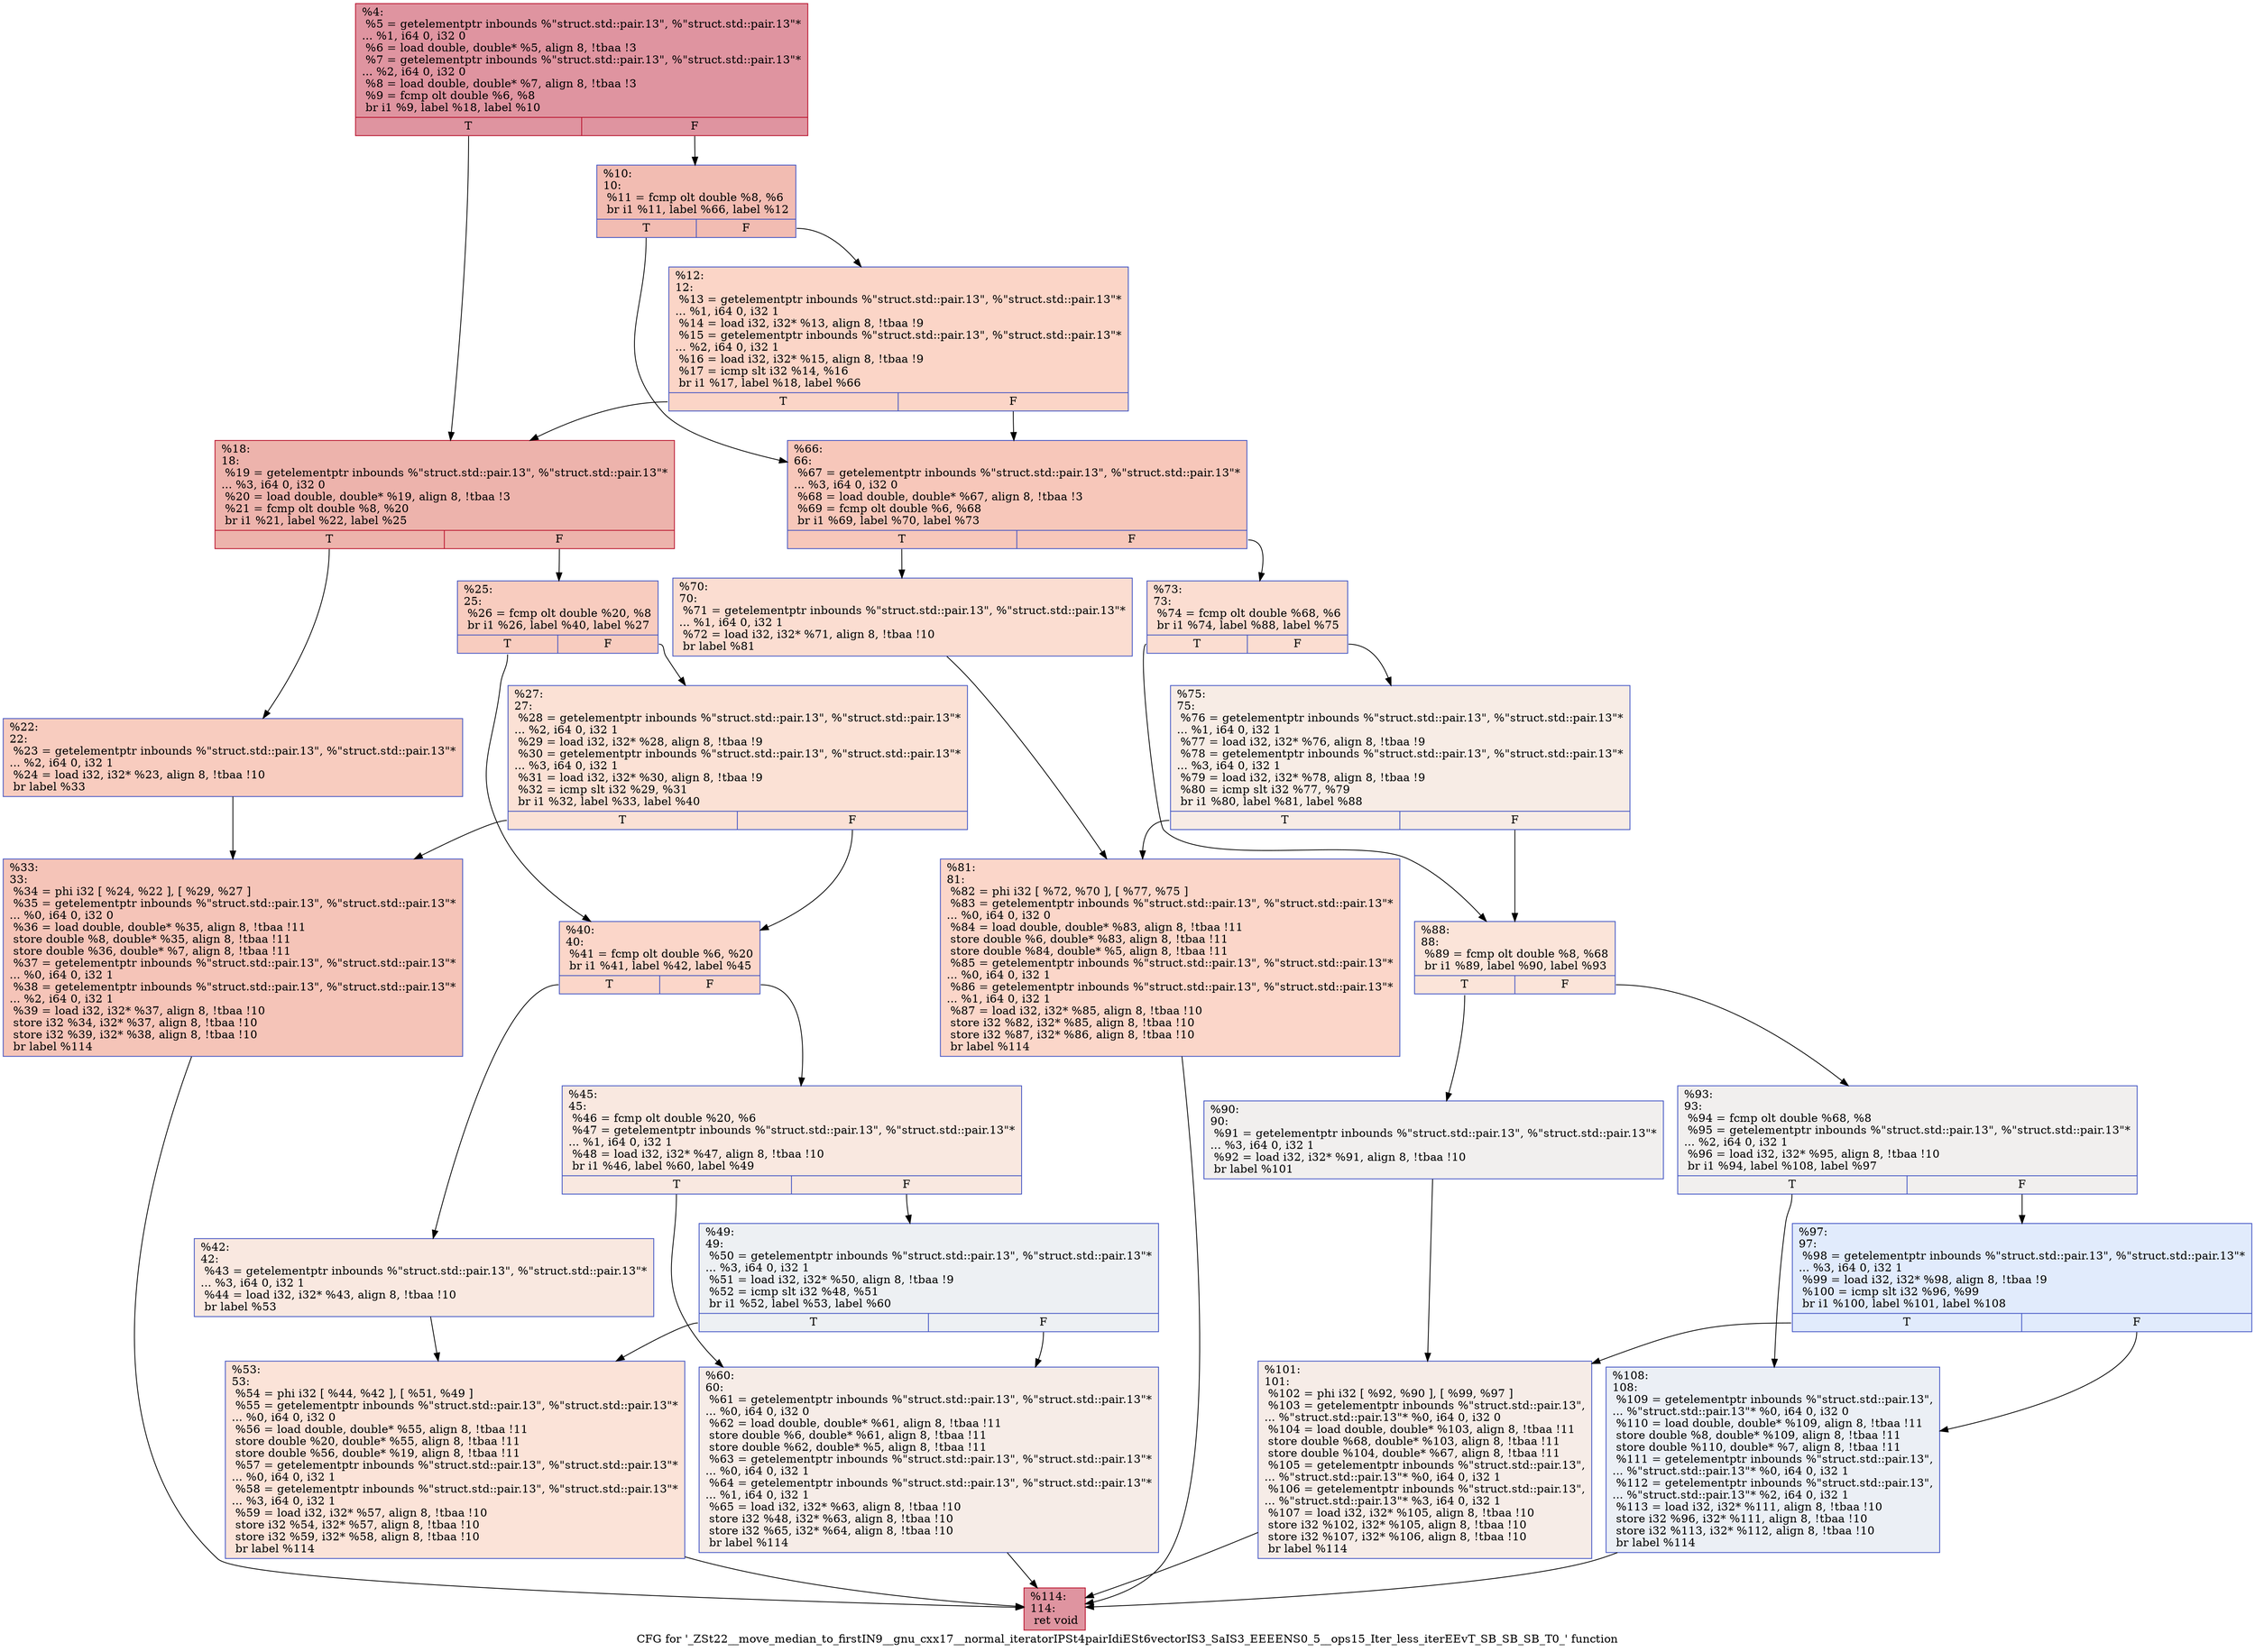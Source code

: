 digraph "CFG for '_ZSt22__move_median_to_firstIN9__gnu_cxx17__normal_iteratorIPSt4pairIdiESt6vectorIS3_SaIS3_EEEENS0_5__ops15_Iter_less_iterEEvT_SB_SB_SB_T0_' function" {
	label="CFG for '_ZSt22__move_median_to_firstIN9__gnu_cxx17__normal_iteratorIPSt4pairIdiESt6vectorIS3_SaIS3_EEEENS0_5__ops15_Iter_less_iterEEvT_SB_SB_SB_T0_' function";

	Node0x55e2c5d27c00 [shape=record,color="#b70d28ff", style=filled, fillcolor="#b70d2870",label="{%4:\l  %5 = getelementptr inbounds %\"struct.std::pair.13\", %\"struct.std::pair.13\"*\l... %1, i64 0, i32 0\l  %6 = load double, double* %5, align 8, !tbaa !3\l  %7 = getelementptr inbounds %\"struct.std::pair.13\", %\"struct.std::pair.13\"*\l... %2, i64 0, i32 0\l  %8 = load double, double* %7, align 8, !tbaa !3\l  %9 = fcmp olt double %6, %8\l  br i1 %9, label %18, label %10\l|{<s0>T|<s1>F}}"];
	Node0x55e2c5d27c00:s0 -> Node0x55e2c5d27c50;
	Node0x55e2c5d27c00:s1 -> Node0x55e2c5d27f90;
	Node0x55e2c5d27f90 [shape=record,color="#3d50c3ff", style=filled, fillcolor="#e1675170",label="{%10:\l10:                                               \l  %11 = fcmp olt double %8, %6\l  br i1 %11, label %66, label %12\l|{<s0>T|<s1>F}}"];
	Node0x55e2c5d27f90:s0 -> Node0x55e2c5d28120;
	Node0x55e2c5d27f90:s1 -> Node0x55e2c5d28170;
	Node0x55e2c5d28170 [shape=record,color="#3d50c3ff", style=filled, fillcolor="#f5a08170",label="{%12:\l12:                                               \l  %13 = getelementptr inbounds %\"struct.std::pair.13\", %\"struct.std::pair.13\"*\l... %1, i64 0, i32 1\l  %14 = load i32, i32* %13, align 8, !tbaa !9\l  %15 = getelementptr inbounds %\"struct.std::pair.13\", %\"struct.std::pair.13\"*\l... %2, i64 0, i32 1\l  %16 = load i32, i32* %15, align 8, !tbaa !9\l  %17 = icmp slt i32 %14, %16\l  br i1 %17, label %18, label %66\l|{<s0>T|<s1>F}}"];
	Node0x55e2c5d28170:s0 -> Node0x55e2c5d27c50;
	Node0x55e2c5d28170:s1 -> Node0x55e2c5d28120;
	Node0x55e2c5d27c50 [shape=record,color="#b70d28ff", style=filled, fillcolor="#d6524470",label="{%18:\l18:                                               \l  %19 = getelementptr inbounds %\"struct.std::pair.13\", %\"struct.std::pair.13\"*\l... %3, i64 0, i32 0\l  %20 = load double, double* %19, align 8, !tbaa !3\l  %21 = fcmp olt double %8, %20\l  br i1 %21, label %22, label %25\l|{<s0>T|<s1>F}}"];
	Node0x55e2c5d27c50:s0 -> Node0x55e2c5d28740;
	Node0x55e2c5d27c50:s1 -> Node0x55e2c5d28790;
	Node0x55e2c5d28740 [shape=record,color="#3d50c3ff", style=filled, fillcolor="#f08b6e70",label="{%22:\l22:                                               \l  %23 = getelementptr inbounds %\"struct.std::pair.13\", %\"struct.std::pair.13\"*\l... %2, i64 0, i32 1\l  %24 = load i32, i32* %23, align 8, !tbaa !10\l  br label %33\l}"];
	Node0x55e2c5d28740 -> Node0x55e2c5d289c0;
	Node0x55e2c5d28790 [shape=record,color="#3d50c3ff", style=filled, fillcolor="#f08b6e70",label="{%25:\l25:                                               \l  %26 = fcmp olt double %20, %8\l  br i1 %26, label %40, label %27\l|{<s0>T|<s1>F}}"];
	Node0x55e2c5d28790:s0 -> Node0x55e2c5d28b10;
	Node0x55e2c5d28790:s1 -> Node0x55e2c5d28b60;
	Node0x55e2c5d28b60 [shape=record,color="#3d50c3ff", style=filled, fillcolor="#f7bca170",label="{%27:\l27:                                               \l  %28 = getelementptr inbounds %\"struct.std::pair.13\", %\"struct.std::pair.13\"*\l... %2, i64 0, i32 1\l  %29 = load i32, i32* %28, align 8, !tbaa !9\l  %30 = getelementptr inbounds %\"struct.std::pair.13\", %\"struct.std::pair.13\"*\l... %3, i64 0, i32 1\l  %31 = load i32, i32* %30, align 8, !tbaa !9\l  %32 = icmp slt i32 %29, %31\l  br i1 %32, label %33, label %40\l|{<s0>T|<s1>F}}"];
	Node0x55e2c5d28b60:s0 -> Node0x55e2c5d289c0;
	Node0x55e2c5d28b60:s1 -> Node0x55e2c5d28b10;
	Node0x55e2c5d289c0 [shape=record,color="#3d50c3ff", style=filled, fillcolor="#e97a5f70",label="{%33:\l33:                                               \l  %34 = phi i32 [ %24, %22 ], [ %29, %27 ]\l  %35 = getelementptr inbounds %\"struct.std::pair.13\", %\"struct.std::pair.13\"*\l... %0, i64 0, i32 0\l  %36 = load double, double* %35, align 8, !tbaa !11\l  store double %8, double* %35, align 8, !tbaa !11\l  store double %36, double* %7, align 8, !tbaa !11\l  %37 = getelementptr inbounds %\"struct.std::pair.13\", %\"struct.std::pair.13\"*\l... %0, i64 0, i32 1\l  %38 = getelementptr inbounds %\"struct.std::pair.13\", %\"struct.std::pair.13\"*\l... %2, i64 0, i32 1\l  %39 = load i32, i32* %37, align 8, !tbaa !10\l  store i32 %34, i32* %37, align 8, !tbaa !10\l  store i32 %39, i32* %38, align 8, !tbaa !10\l  br label %114\l}"];
	Node0x55e2c5d289c0 -> Node0x55e2c5d295b0;
	Node0x55e2c5d28b10 [shape=record,color="#3d50c3ff", style=filled, fillcolor="#f6a38570",label="{%40:\l40:                                               \l  %41 = fcmp olt double %6, %20\l  br i1 %41, label %42, label %45\l|{<s0>T|<s1>F}}"];
	Node0x55e2c5d28b10:s0 -> Node0x55e2c5d29700;
	Node0x55e2c5d28b10:s1 -> Node0x55e2c5d29750;
	Node0x55e2c5d29700 [shape=record,color="#3d50c3ff", style=filled, fillcolor="#f1ccb870",label="{%42:\l42:                                               \l  %43 = getelementptr inbounds %\"struct.std::pair.13\", %\"struct.std::pair.13\"*\l... %3, i64 0, i32 1\l  %44 = load i32, i32* %43, align 8, !tbaa !10\l  br label %53\l}"];
	Node0x55e2c5d29700 -> Node0x55e2c5d29980;
	Node0x55e2c5d29750 [shape=record,color="#3d50c3ff", style=filled, fillcolor="#f1ccb870",label="{%45:\l45:                                               \l  %46 = fcmp olt double %20, %6\l  %47 = getelementptr inbounds %\"struct.std::pair.13\", %\"struct.std::pair.13\"*\l... %1, i64 0, i32 1\l  %48 = load i32, i32* %47, align 8, !tbaa !10\l  br i1 %46, label %60, label %49\l|{<s0>T|<s1>F}}"];
	Node0x55e2c5d29750:s0 -> Node0x55e2c5d29c00;
	Node0x55e2c5d29750:s1 -> Node0x55e2c5d29c50;
	Node0x55e2c5d29c50 [shape=record,color="#3d50c3ff", style=filled, fillcolor="#d6dce470",label="{%49:\l49:                                               \l  %50 = getelementptr inbounds %\"struct.std::pair.13\", %\"struct.std::pair.13\"*\l... %3, i64 0, i32 1\l  %51 = load i32, i32* %50, align 8, !tbaa !9\l  %52 = icmp slt i32 %48, %51\l  br i1 %52, label %53, label %60\l|{<s0>T|<s1>F}}"];
	Node0x55e2c5d29c50:s0 -> Node0x55e2c5d29980;
	Node0x55e2c5d29c50:s1 -> Node0x55e2c5d29c00;
	Node0x55e2c5d29980 [shape=record,color="#3d50c3ff", style=filled, fillcolor="#f6bfa670",label="{%53:\l53:                                               \l  %54 = phi i32 [ %44, %42 ], [ %51, %49 ]\l  %55 = getelementptr inbounds %\"struct.std::pair.13\", %\"struct.std::pair.13\"*\l... %0, i64 0, i32 0\l  %56 = load double, double* %55, align 8, !tbaa !11\l  store double %20, double* %55, align 8, !tbaa !11\l  store double %56, double* %19, align 8, !tbaa !11\l  %57 = getelementptr inbounds %\"struct.std::pair.13\", %\"struct.std::pair.13\"*\l... %0, i64 0, i32 1\l  %58 = getelementptr inbounds %\"struct.std::pair.13\", %\"struct.std::pair.13\"*\l... %3, i64 0, i32 1\l  %59 = load i32, i32* %57, align 8, !tbaa !10\l  store i32 %54, i32* %57, align 8, !tbaa !10\l  store i32 %59, i32* %58, align 8, !tbaa !10\l  br label %114\l}"];
	Node0x55e2c5d29980 -> Node0x55e2c5d295b0;
	Node0x55e2c5d29c00 [shape=record,color="#3d50c3ff", style=filled, fillcolor="#ead5c970",label="{%60:\l60:                                               \l  %61 = getelementptr inbounds %\"struct.std::pair.13\", %\"struct.std::pair.13\"*\l... %0, i64 0, i32 0\l  %62 = load double, double* %61, align 8, !tbaa !11\l  store double %6, double* %61, align 8, !tbaa !11\l  store double %62, double* %5, align 8, !tbaa !11\l  %63 = getelementptr inbounds %\"struct.std::pair.13\", %\"struct.std::pair.13\"*\l... %0, i64 0, i32 1\l  %64 = getelementptr inbounds %\"struct.std::pair.13\", %\"struct.std::pair.13\"*\l... %1, i64 0, i32 1\l  %65 = load i32, i32* %63, align 8, !tbaa !10\l  store i32 %48, i32* %63, align 8, !tbaa !10\l  store i32 %65, i32* %64, align 8, !tbaa !10\l  br label %114\l}"];
	Node0x55e2c5d29c00 -> Node0x55e2c5d295b0;
	Node0x55e2c5d28120 [shape=record,color="#3d50c3ff", style=filled, fillcolor="#ec7f6370",label="{%66:\l66:                                               \l  %67 = getelementptr inbounds %\"struct.std::pair.13\", %\"struct.std::pair.13\"*\l... %3, i64 0, i32 0\l  %68 = load double, double* %67, align 8, !tbaa !3\l  %69 = fcmp olt double %6, %68\l  br i1 %69, label %70, label %73\l|{<s0>T|<s1>F}}"];
	Node0x55e2c5d28120:s0 -> Node0x55e2c5d57460;
	Node0x55e2c5d28120:s1 -> Node0x55e2c5d574b0;
	Node0x55e2c5d57460 [shape=record,color="#3d50c3ff", style=filled, fillcolor="#f7b39670",label="{%70:\l70:                                               \l  %71 = getelementptr inbounds %\"struct.std::pair.13\", %\"struct.std::pair.13\"*\l... %1, i64 0, i32 1\l  %72 = load i32, i32* %71, align 8, !tbaa !10\l  br label %81\l}"];
	Node0x55e2c5d57460 -> Node0x55e2c5d576e0;
	Node0x55e2c5d574b0 [shape=record,color="#3d50c3ff", style=filled, fillcolor="#f7b39670",label="{%73:\l73:                                               \l  %74 = fcmp olt double %68, %6\l  br i1 %74, label %88, label %75\l|{<s0>T|<s1>F}}"];
	Node0x55e2c5d574b0:s0 -> Node0x55e2c5d57830;
	Node0x55e2c5d574b0:s1 -> Node0x55e2c5d57880;
	Node0x55e2c5d57880 [shape=record,color="#3d50c3ff", style=filled, fillcolor="#ecd3c570",label="{%75:\l75:                                               \l  %76 = getelementptr inbounds %\"struct.std::pair.13\", %\"struct.std::pair.13\"*\l... %1, i64 0, i32 1\l  %77 = load i32, i32* %76, align 8, !tbaa !9\l  %78 = getelementptr inbounds %\"struct.std::pair.13\", %\"struct.std::pair.13\"*\l... %3, i64 0, i32 1\l  %79 = load i32, i32* %78, align 8, !tbaa !9\l  %80 = icmp slt i32 %77, %79\l  br i1 %80, label %81, label %88\l|{<s0>T|<s1>F}}"];
	Node0x55e2c5d57880:s0 -> Node0x55e2c5d576e0;
	Node0x55e2c5d57880:s1 -> Node0x55e2c5d57830;
	Node0x55e2c5d576e0 [shape=record,color="#3d50c3ff", style=filled, fillcolor="#f6a38570",label="{%81:\l81:                                               \l  %82 = phi i32 [ %72, %70 ], [ %77, %75 ]\l  %83 = getelementptr inbounds %\"struct.std::pair.13\", %\"struct.std::pair.13\"*\l... %0, i64 0, i32 0\l  %84 = load double, double* %83, align 8, !tbaa !11\l  store double %6, double* %83, align 8, !tbaa !11\l  store double %84, double* %5, align 8, !tbaa !11\l  %85 = getelementptr inbounds %\"struct.std::pair.13\", %\"struct.std::pair.13\"*\l... %0, i64 0, i32 1\l  %86 = getelementptr inbounds %\"struct.std::pair.13\", %\"struct.std::pair.13\"*\l... %1, i64 0, i32 1\l  %87 = load i32, i32* %85, align 8, !tbaa !10\l  store i32 %82, i32* %85, align 8, !tbaa !10\l  store i32 %87, i32* %86, align 8, !tbaa !10\l  br label %114\l}"];
	Node0x55e2c5d576e0 -> Node0x55e2c5d295b0;
	Node0x55e2c5d57830 [shape=record,color="#3d50c3ff", style=filled, fillcolor="#f5c1a970",label="{%88:\l88:                                               \l  %89 = fcmp olt double %8, %68\l  br i1 %89, label %90, label %93\l|{<s0>T|<s1>F}}"];
	Node0x55e2c5d57830:s0 -> Node0x55e2c5d55f50;
	Node0x55e2c5d57830:s1 -> Node0x55e2c5d55fa0;
	Node0x55e2c5d55f50 [shape=record,color="#3d50c3ff", style=filled, fillcolor="#e0dbd870",label="{%90:\l90:                                               \l  %91 = getelementptr inbounds %\"struct.std::pair.13\", %\"struct.std::pair.13\"*\l... %3, i64 0, i32 1\l  %92 = load i32, i32* %91, align 8, !tbaa !10\l  br label %101\l}"];
	Node0x55e2c5d55f50 -> Node0x55e2c5d561d0;
	Node0x55e2c5d55fa0 [shape=record,color="#3d50c3ff", style=filled, fillcolor="#e0dbd870",label="{%93:\l93:                                               \l  %94 = fcmp olt double %68, %8\l  %95 = getelementptr inbounds %\"struct.std::pair.13\", %\"struct.std::pair.13\"*\l... %2, i64 0, i32 1\l  %96 = load i32, i32* %95, align 8, !tbaa !10\l  br i1 %94, label %108, label %97\l|{<s0>T|<s1>F}}"];
	Node0x55e2c5d55fa0:s0 -> Node0x55e2c5d56320;
	Node0x55e2c5d55fa0:s1 -> Node0x55e2c5d58f50;
	Node0x55e2c5d58f50 [shape=record,color="#3d50c3ff", style=filled, fillcolor="#bbd1f870",label="{%97:\l97:                                               \l  %98 = getelementptr inbounds %\"struct.std::pair.13\", %\"struct.std::pair.13\"*\l... %3, i64 0, i32 1\l  %99 = load i32, i32* %98, align 8, !tbaa !9\l  %100 = icmp slt i32 %96, %99\l  br i1 %100, label %101, label %108\l|{<s0>T|<s1>F}}"];
	Node0x55e2c5d58f50:s0 -> Node0x55e2c5d561d0;
	Node0x55e2c5d58f50:s1 -> Node0x55e2c5d56320;
	Node0x55e2c5d561d0 [shape=record,color="#3d50c3ff", style=filled, fillcolor="#ead5c970",label="{%101:\l101:                                              \l  %102 = phi i32 [ %92, %90 ], [ %99, %97 ]\l  %103 = getelementptr inbounds %\"struct.std::pair.13\",\l... %\"struct.std::pair.13\"* %0, i64 0, i32 0\l  %104 = load double, double* %103, align 8, !tbaa !11\l  store double %68, double* %103, align 8, !tbaa !11\l  store double %104, double* %67, align 8, !tbaa !11\l  %105 = getelementptr inbounds %\"struct.std::pair.13\",\l... %\"struct.std::pair.13\"* %0, i64 0, i32 1\l  %106 = getelementptr inbounds %\"struct.std::pair.13\",\l... %\"struct.std::pair.13\"* %3, i64 0, i32 1\l  %107 = load i32, i32* %105, align 8, !tbaa !10\l  store i32 %102, i32* %105, align 8, !tbaa !10\l  store i32 %107, i32* %106, align 8, !tbaa !10\l  br label %114\l}"];
	Node0x55e2c5d561d0 -> Node0x55e2c5d295b0;
	Node0x55e2c5d56320 [shape=record,color="#3d50c3ff", style=filled, fillcolor="#d1dae970",label="{%108:\l108:                                              \l  %109 = getelementptr inbounds %\"struct.std::pair.13\",\l... %\"struct.std::pair.13\"* %0, i64 0, i32 0\l  %110 = load double, double* %109, align 8, !tbaa !11\l  store double %8, double* %109, align 8, !tbaa !11\l  store double %110, double* %7, align 8, !tbaa !11\l  %111 = getelementptr inbounds %\"struct.std::pair.13\",\l... %\"struct.std::pair.13\"* %0, i64 0, i32 1\l  %112 = getelementptr inbounds %\"struct.std::pair.13\",\l... %\"struct.std::pair.13\"* %2, i64 0, i32 1\l  %113 = load i32, i32* %111, align 8, !tbaa !10\l  store i32 %96, i32* %111, align 8, !tbaa !10\l  store i32 %113, i32* %112, align 8, !tbaa !10\l  br label %114\l}"];
	Node0x55e2c5d56320 -> Node0x55e2c5d295b0;
	Node0x55e2c5d295b0 [shape=record,color="#b70d28ff", style=filled, fillcolor="#b70d2870",label="{%114:\l114:                                              \l  ret void\l}"];
}
